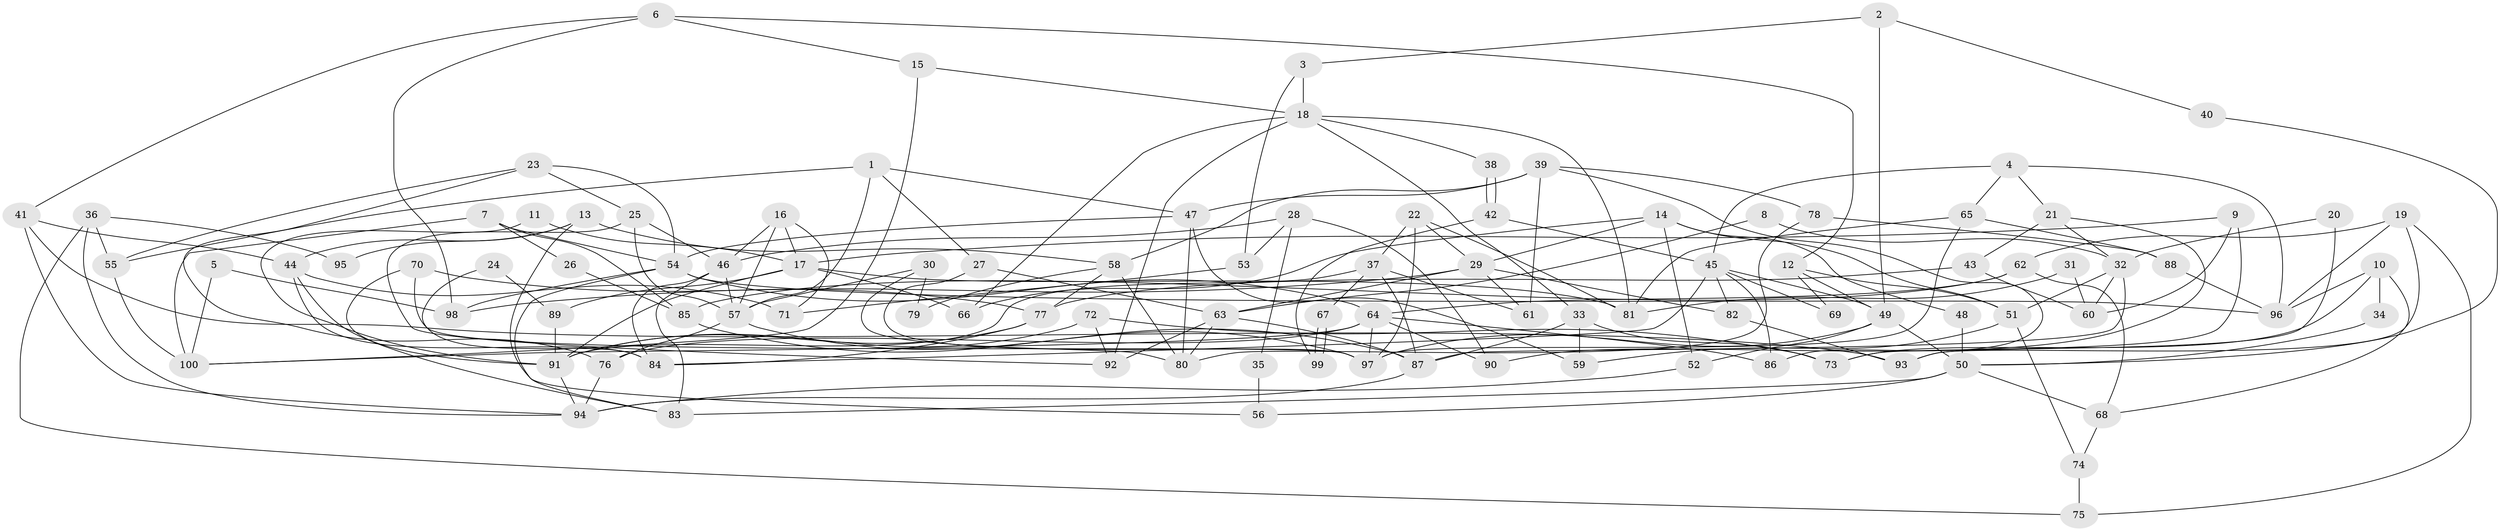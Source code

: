 // Generated by graph-tools (version 1.1) at 2025/38/02/21/25 10:38:59]
// undirected, 100 vertices, 200 edges
graph export_dot {
graph [start="1"]
  node [color=gray90,style=filled];
  1;
  2;
  3;
  4;
  5;
  6;
  7;
  8;
  9;
  10;
  11;
  12;
  13;
  14;
  15;
  16;
  17;
  18;
  19;
  20;
  21;
  22;
  23;
  24;
  25;
  26;
  27;
  28;
  29;
  30;
  31;
  32;
  33;
  34;
  35;
  36;
  37;
  38;
  39;
  40;
  41;
  42;
  43;
  44;
  45;
  46;
  47;
  48;
  49;
  50;
  51;
  52;
  53;
  54;
  55;
  56;
  57;
  58;
  59;
  60;
  61;
  62;
  63;
  64;
  65;
  66;
  67;
  68;
  69;
  70;
  71;
  72;
  73;
  74;
  75;
  76;
  77;
  78;
  79;
  80;
  81;
  82;
  83;
  84;
  85;
  86;
  87;
  88;
  89;
  90;
  91;
  92;
  93;
  94;
  95;
  96;
  97;
  98;
  99;
  100;
  1 -- 55;
  1 -- 27;
  1 -- 47;
  1 -- 57;
  2 -- 49;
  2 -- 3;
  2 -- 40;
  3 -- 53;
  3 -- 18;
  4 -- 96;
  4 -- 65;
  4 -- 21;
  4 -- 45;
  5 -- 98;
  5 -- 100;
  6 -- 41;
  6 -- 15;
  6 -- 12;
  6 -- 98;
  7 -- 54;
  7 -- 100;
  7 -- 26;
  7 -- 85;
  8 -- 32;
  8 -- 63;
  9 -- 73;
  9 -- 60;
  9 -- 17;
  10 -- 96;
  10 -- 68;
  10 -- 34;
  10 -- 73;
  11 -- 91;
  11 -- 17;
  12 -- 49;
  12 -- 51;
  12 -- 69;
  13 -- 44;
  13 -- 58;
  13 -- 56;
  13 -- 95;
  14 -- 66;
  14 -- 29;
  14 -- 48;
  14 -- 51;
  14 -- 52;
  15 -- 18;
  15 -- 100;
  16 -- 57;
  16 -- 17;
  16 -- 46;
  16 -- 71;
  17 -- 91;
  17 -- 66;
  17 -- 81;
  17 -- 89;
  18 -- 92;
  18 -- 33;
  18 -- 38;
  18 -- 66;
  18 -- 81;
  19 -- 62;
  19 -- 96;
  19 -- 75;
  19 -- 93;
  20 -- 32;
  20 -- 93;
  21 -- 32;
  21 -- 43;
  21 -- 90;
  22 -- 81;
  22 -- 37;
  22 -- 29;
  22 -- 97;
  23 -- 25;
  23 -- 76;
  23 -- 54;
  23 -- 55;
  24 -- 89;
  24 -- 84;
  25 -- 57;
  25 -- 46;
  25 -- 92;
  26 -- 85;
  27 -- 97;
  27 -- 63;
  28 -- 46;
  28 -- 90;
  28 -- 35;
  28 -- 53;
  29 -- 98;
  29 -- 61;
  29 -- 63;
  29 -- 82;
  30 -- 57;
  30 -- 80;
  30 -- 79;
  31 -- 81;
  31 -- 60;
  32 -- 51;
  32 -- 87;
  32 -- 60;
  33 -- 59;
  33 -- 73;
  33 -- 87;
  34 -- 50;
  35 -- 56;
  36 -- 94;
  36 -- 75;
  36 -- 55;
  36 -- 95;
  37 -- 61;
  37 -- 87;
  37 -- 67;
  37 -- 91;
  38 -- 42;
  38 -- 42;
  39 -- 86;
  39 -- 47;
  39 -- 58;
  39 -- 61;
  39 -- 78;
  40 -- 50;
  41 -- 94;
  41 -- 44;
  41 -- 93;
  42 -- 45;
  42 -- 99;
  43 -- 77;
  43 -- 60;
  44 -- 84;
  44 -- 83;
  44 -- 71;
  45 -- 82;
  45 -- 49;
  45 -- 69;
  45 -- 84;
  45 -- 86;
  46 -- 57;
  46 -- 83;
  46 -- 84;
  47 -- 80;
  47 -- 54;
  47 -- 59;
  48 -- 50;
  49 -- 52;
  49 -- 50;
  49 -- 97;
  50 -- 83;
  50 -- 56;
  50 -- 68;
  51 -- 59;
  51 -- 74;
  52 -- 94;
  53 -- 71;
  54 -- 64;
  54 -- 83;
  54 -- 96;
  54 -- 98;
  55 -- 100;
  57 -- 97;
  57 -- 76;
  58 -- 77;
  58 -- 79;
  58 -- 80;
  62 -- 85;
  62 -- 64;
  62 -- 68;
  63 -- 87;
  63 -- 80;
  63 -- 92;
  64 -- 97;
  64 -- 76;
  64 -- 86;
  64 -- 90;
  64 -- 100;
  65 -- 97;
  65 -- 81;
  65 -- 88;
  67 -- 99;
  67 -- 99;
  68 -- 74;
  70 -- 97;
  70 -- 91;
  70 -- 77;
  72 -- 91;
  72 -- 92;
  72 -- 73;
  74 -- 75;
  76 -- 94;
  77 -- 84;
  77 -- 91;
  78 -- 80;
  78 -- 88;
  82 -- 93;
  85 -- 87;
  87 -- 94;
  88 -- 96;
  89 -- 91;
  91 -- 94;
}
